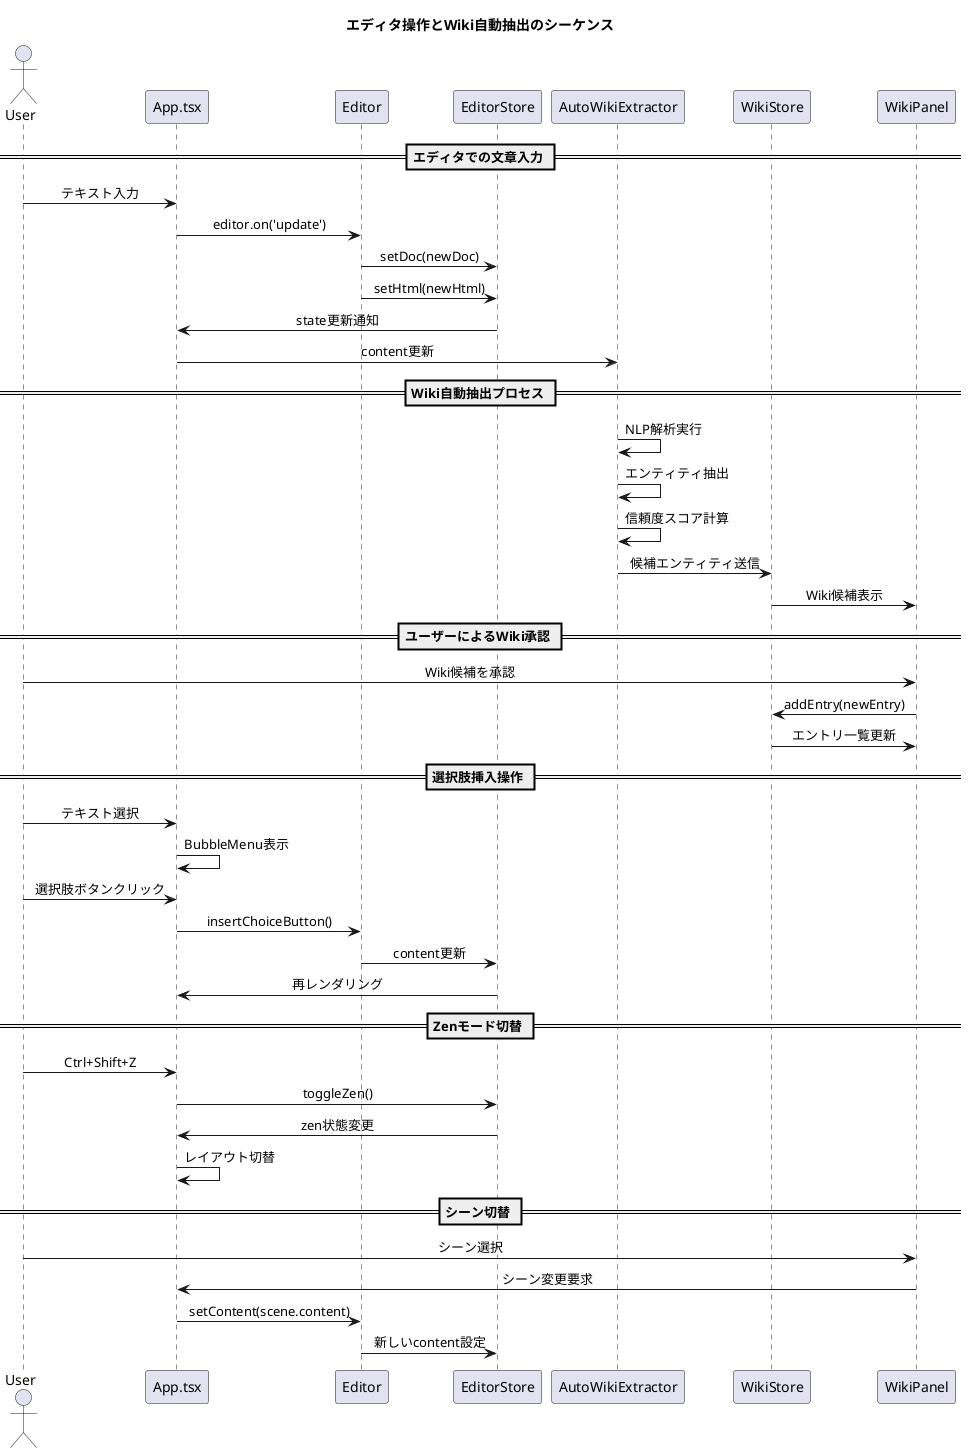 @startuml NarrativeGenEditor-SequenceDiagram
skinparam sequenceMessageAlign center

title "エディタ操作とWiki自動抽出のシーケンス"

actor User as U
participant "App.tsx" as App
participant "Editor" as E
participant "EditorStore" as ES
participant "AutoWikiExtractor" as AWE
participant "WikiStore" as WS
participant "WikiPanel" as WP

== エディタでの文章入力 ==
U -> App : テキスト入力
App -> E : editor.on('update')
E -> ES : setDoc(newDoc)
E -> ES : setHtml(newHtml)
ES -> App : state更新通知
App -> AWE : content更新

== Wiki自動抽出プロセス ==
AWE -> AWE : NLP解析実行
AWE -> AWE : エンティティ抽出
AWE -> AWE : 信頼度スコア計算
AWE -> WS : 候補エンティティ送信
WS -> WP : Wiki候補表示

== ユーザーによるWiki承認 ==
U -> WP : Wiki候補を承認
WP -> WS : addEntry(newEntry)
WS -> WP : エントリ一覧更新

== 選択肢挿入操作 ==
U -> App : テキスト選択
App -> App : BubbleMenu表示
U -> App : 選択肢ボタンクリック
App -> E : insertChoiceButton()
E -> ES : content更新
ES -> App : 再レンダリング

== Zenモード切替 ==
U -> App : Ctrl+Shift+Z
App -> ES : toggleZen()
ES -> App : zen状態変更
App -> App : レイアウト切替

== シーン切替 ==
U -> WP : シーン選択
WP -> App : シーン変更要求
App -> E : setContent(scene.content)
E -> ES : 新しいcontent設定

@enduml
